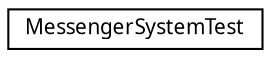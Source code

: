 digraph G
{
  edge [fontname="FreeSans.ttf",fontsize="10",labelfontname="FreeSans.ttf",labelfontsize="10"];
  node [fontname="FreeSans.ttf",fontsize="10",shape=record];
  rankdir=LR;
  Node1 [label="MessengerSystemTest",height=0.2,width=0.4,color="black", fillcolor="white", style="filled",URL="$d9/d39/interface_messenger_system_test.html"];
}
